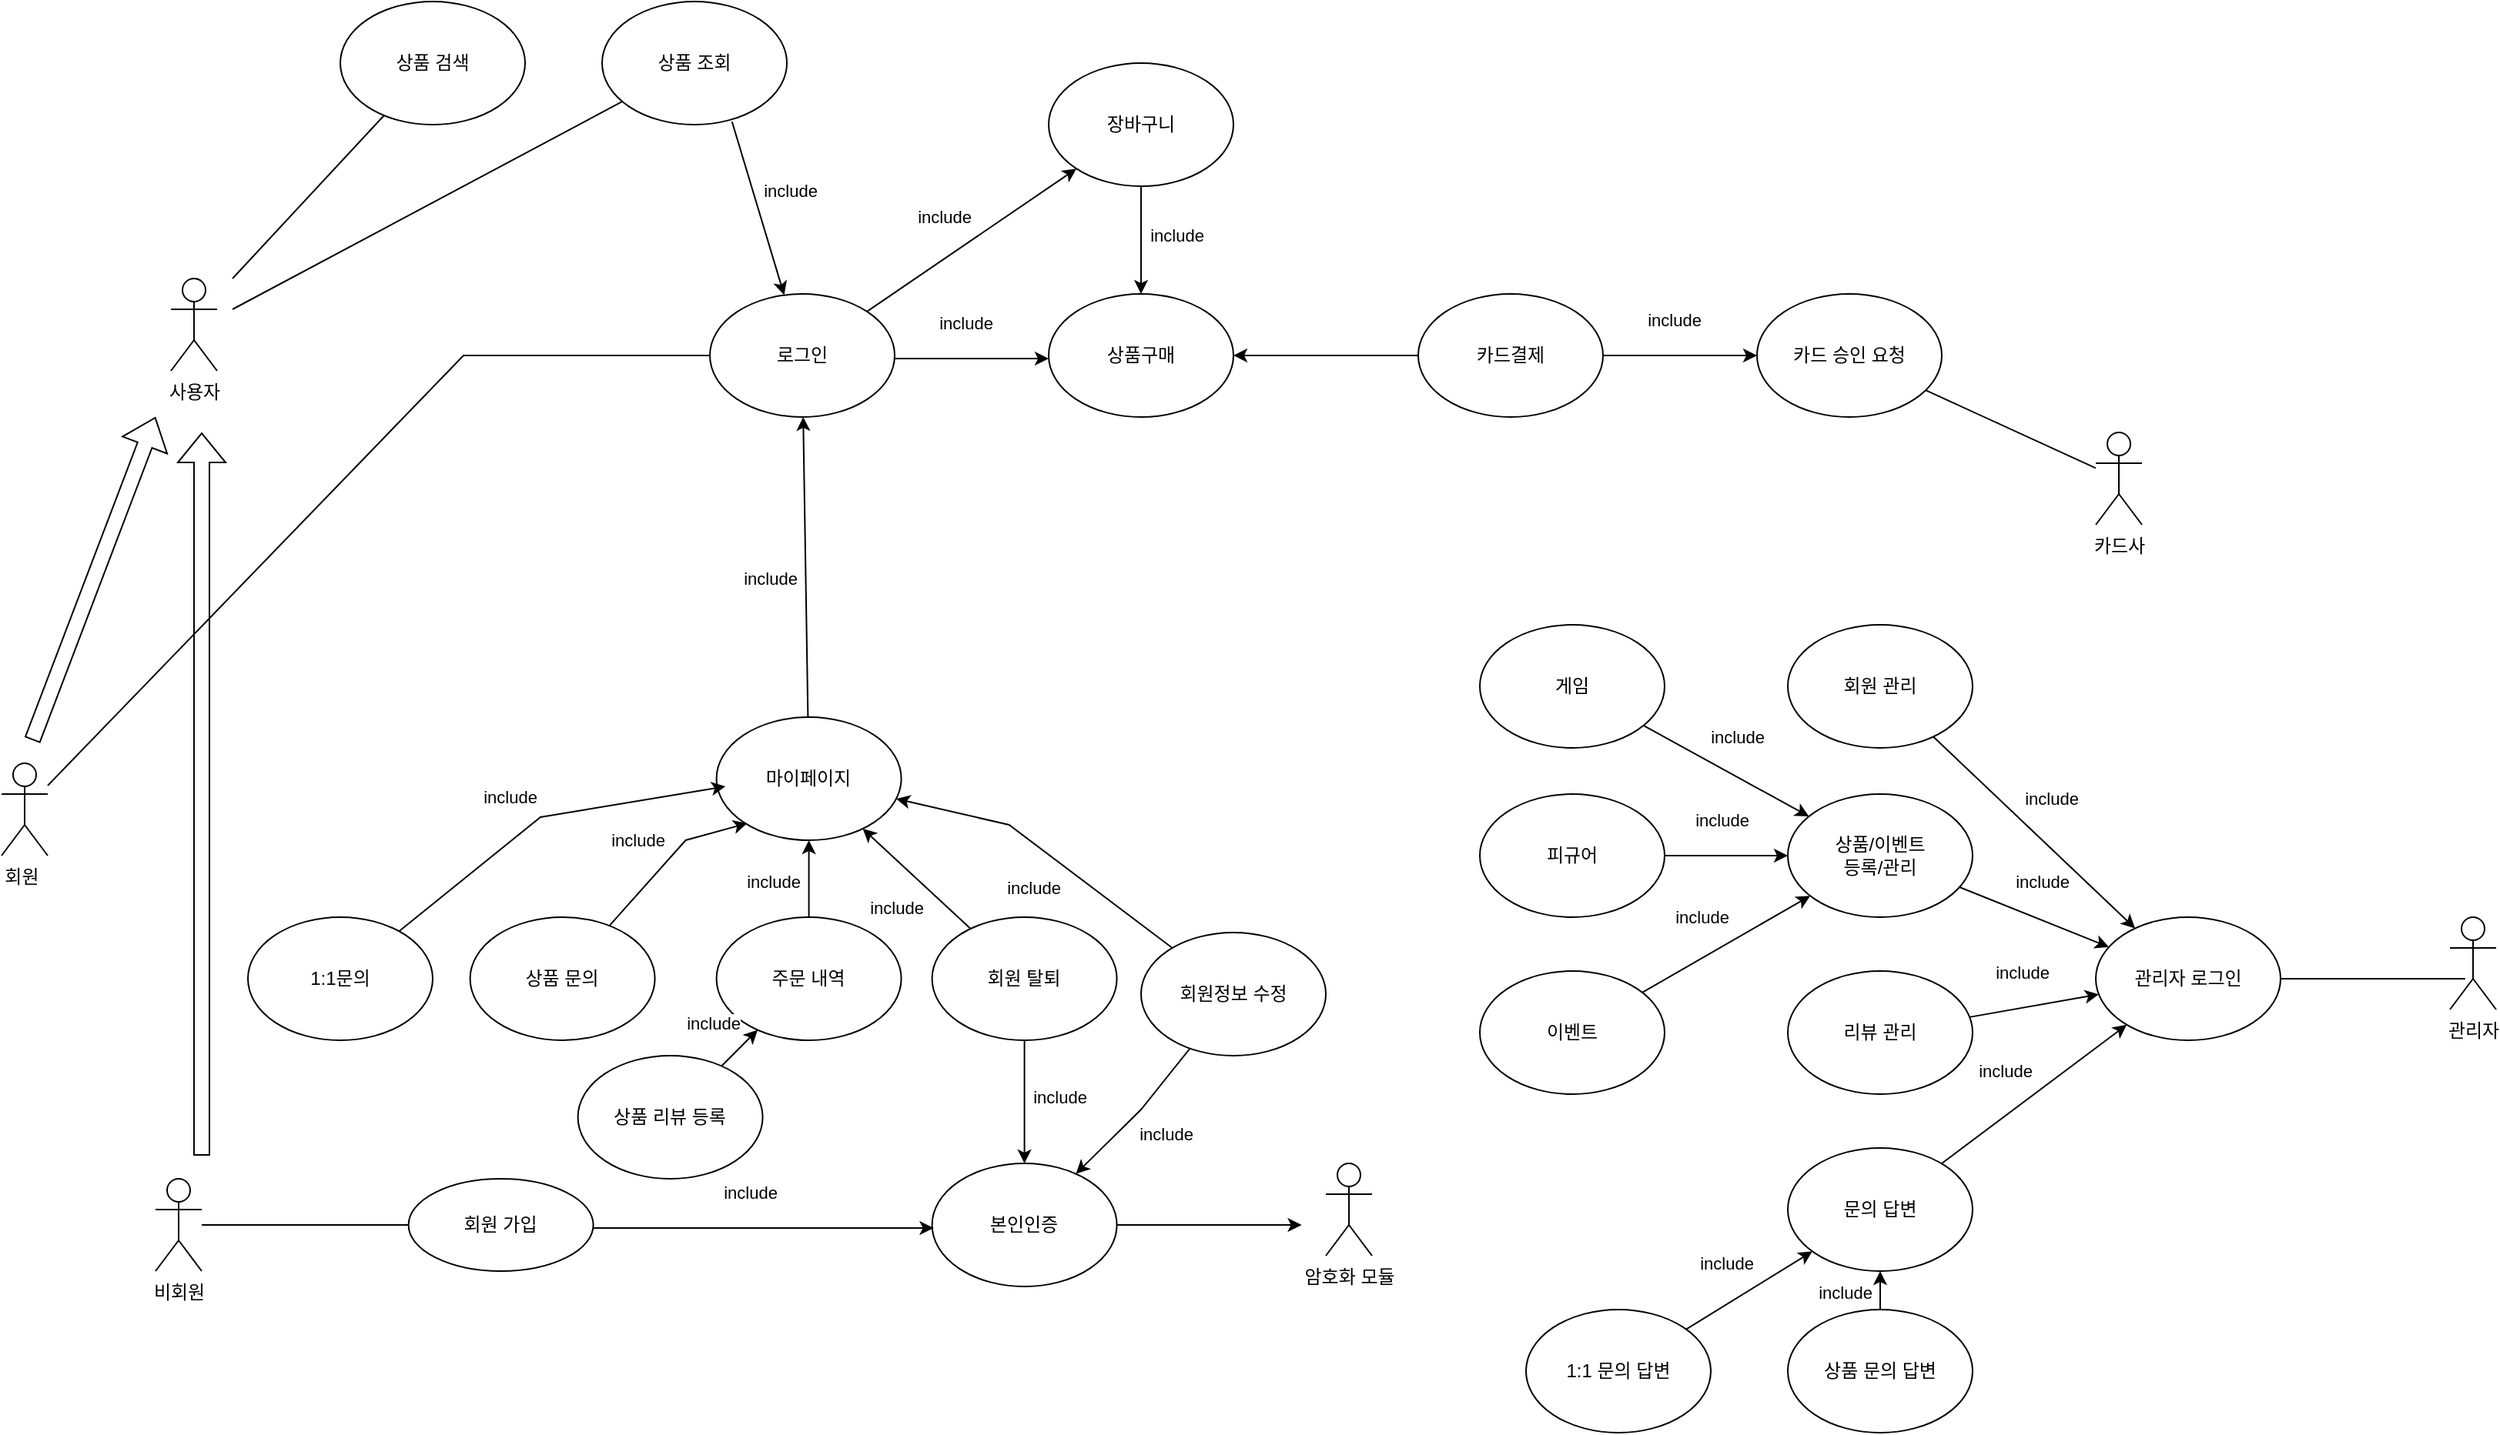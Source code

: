 <mxfile version="21.0.2" type="google"><diagram id="C5RBs43oDa-KdzZeNtuy" name="Page-1"><mxGraphModel dx="2967" dy="1780" grid="1" gridSize="10" guides="1" tooltips="1" connect="0" arrows="1" fold="1" page="1" pageScale="1" pageWidth="827" pageHeight="1169" math="0" shadow="0"><root><mxCell id="WIyWlLk6GJQsqaUBKTNV-0"/><mxCell id="WIyWlLk6GJQsqaUBKTNV-1" parent="WIyWlLk6GJQsqaUBKTNV-0"/><mxCell id="xvinpMjX-vXNM6bWafkW-1" value="사용자&lt;br&gt;" style="shape=umlActor;verticalLabelPosition=bottom;verticalAlign=top;html=1;outlineConnect=0;" vertex="1" parent="WIyWlLk6GJQsqaUBKTNV-1"><mxGeometry x="-100" y="230" width="30" height="60" as="geometry"/></mxCell><mxCell id="xvinpMjX-vXNM6bWafkW-2" value="관리자&lt;br&gt;" style="shape=umlActor;verticalLabelPosition=bottom;verticalAlign=top;html=1;outlineConnect=0;" vertex="1" parent="WIyWlLk6GJQsqaUBKTNV-1"><mxGeometry x="1380" y="645" width="30" height="60" as="geometry"/></mxCell><mxCell id="xvinpMjX-vXNM6bWafkW-3" value="카드사" style="shape=umlActor;verticalLabelPosition=bottom;verticalAlign=top;html=1;outlineConnect=0;" vertex="1" parent="WIyWlLk6GJQsqaUBKTNV-1"><mxGeometry x="1150" y="330" width="30" height="60" as="geometry"/></mxCell><mxCell id="xvinpMjX-vXNM6bWafkW-7" value="암호화 모듈" style="shape=umlActor;verticalLabelPosition=bottom;verticalAlign=top;html=1;outlineConnect=0;" vertex="1" parent="WIyWlLk6GJQsqaUBKTNV-1"><mxGeometry x="650" y="805" width="30" height="60" as="geometry"/></mxCell><mxCell id="xvinpMjX-vXNM6bWafkW-9" value="회원 가입" style="ellipse;whiteSpace=wrap;html=1;" vertex="1" parent="WIyWlLk6GJQsqaUBKTNV-1"><mxGeometry x="54.29" y="815" width="120" height="60" as="geometry"/></mxCell><mxCell id="xvinpMjX-vXNM6bWafkW-39" style="edgeStyle=orthogonalEdgeStyle;rounded=0;orthogonalLoop=1;jettySize=auto;html=1;exitX=1;exitY=0.5;exitDx=0;exitDy=0;" edge="1" parent="WIyWlLk6GJQsqaUBKTNV-1" source="xvinpMjX-vXNM6bWafkW-11"><mxGeometry relative="1" as="geometry"><mxPoint x="634.29" y="845.0" as="targetPoint"/></mxGeometry></mxCell><mxCell id="xvinpMjX-vXNM6bWafkW-11" value="본인인증" style="ellipse;whiteSpace=wrap;html=1;" vertex="1" parent="WIyWlLk6GJQsqaUBKTNV-1"><mxGeometry x="394.29" y="805" width="120" height="80" as="geometry"/></mxCell><mxCell id="xvinpMjX-vXNM6bWafkW-19" value="마이페이지" style="ellipse;whiteSpace=wrap;html=1;" vertex="1" parent="WIyWlLk6GJQsqaUBKTNV-1"><mxGeometry x="254.29" y="515" width="120" height="80" as="geometry"/></mxCell><mxCell id="xvinpMjX-vXNM6bWafkW-25" value="회원&lt;span style=&quot;white-space: pre;&quot;&gt;&#9;&lt;/span&gt;" style="shape=umlActor;verticalLabelPosition=bottom;verticalAlign=top;html=1;outlineConnect=0;" vertex="1" parent="WIyWlLk6GJQsqaUBKTNV-1"><mxGeometry x="-210" y="545" width="30" height="60" as="geometry"/></mxCell><mxCell id="xvinpMjX-vXNM6bWafkW-26" value="비회원" style="shape=umlActor;verticalLabelPosition=bottom;verticalAlign=top;html=1;outlineConnect=0;" vertex="1" parent="WIyWlLk6GJQsqaUBKTNV-1"><mxGeometry x="-110" y="815" width="30" height="60" as="geometry"/></mxCell><mxCell id="xvinpMjX-vXNM6bWafkW-28" value="" style="shape=flexArrow;endArrow=classic;html=1;rounded=0;" edge="1" parent="WIyWlLk6GJQsqaUBKTNV-1"><mxGeometry width="50" height="50" relative="1" as="geometry"><mxPoint x="-190" y="530" as="sourcePoint"/><mxPoint x="-110" y="320" as="targetPoint"/></mxGeometry></mxCell><mxCell id="xvinpMjX-vXNM6bWafkW-30" value="상품 검색" style="ellipse;whiteSpace=wrap;html=1;" vertex="1" parent="WIyWlLk6GJQsqaUBKTNV-1"><mxGeometry x="10" y="50" width="120" height="80" as="geometry"/></mxCell><mxCell id="xvinpMjX-vXNM6bWafkW-31" value="상품 조회" style="ellipse;whiteSpace=wrap;html=1;" vertex="1" parent="WIyWlLk6GJQsqaUBKTNV-1"><mxGeometry x="180" y="50" width="120" height="80" as="geometry"/></mxCell><mxCell id="xvinpMjX-vXNM6bWafkW-32" value="" style="endArrow=none;html=1;rounded=0;" edge="1" parent="WIyWlLk6GJQsqaUBKTNV-1" target="xvinpMjX-vXNM6bWafkW-30"><mxGeometry width="50" height="50" relative="1" as="geometry"><mxPoint x="-60" y="230" as="sourcePoint"/><mxPoint x="-10" y="210" as="targetPoint"/></mxGeometry></mxCell><mxCell id="xvinpMjX-vXNM6bWafkW-33" value="" style="endArrow=none;html=1;rounded=0;" edge="1" parent="WIyWlLk6GJQsqaUBKTNV-1" target="xvinpMjX-vXNM6bWafkW-31"><mxGeometry width="50" height="50" relative="1" as="geometry"><mxPoint x="-60" y="250" as="sourcePoint"/><mxPoint x="235" y="270" as="targetPoint"/></mxGeometry></mxCell><mxCell id="xvinpMjX-vXNM6bWafkW-34" value="로그인" style="ellipse;whiteSpace=wrap;html=1;" vertex="1" parent="WIyWlLk6GJQsqaUBKTNV-1"><mxGeometry x="250" y="240" width="120" height="80" as="geometry"/></mxCell><mxCell id="xvinpMjX-vXNM6bWafkW-37" value="" style="endArrow=none;html=1;rounded=0;entryX=0;entryY=0.5;entryDx=0;entryDy=0;" edge="1" parent="WIyWlLk6GJQsqaUBKTNV-1" source="xvinpMjX-vXNM6bWafkW-26" target="xvinpMjX-vXNM6bWafkW-9"><mxGeometry width="50" height="50" relative="1" as="geometry"><mxPoint x="-70" y="845" as="sourcePoint"/><mxPoint x="-10" y="805" as="targetPoint"/></mxGeometry></mxCell><mxCell id="xvinpMjX-vXNM6bWafkW-40" value="" style="endArrow=none;html=1;rounded=0;" edge="1" parent="WIyWlLk6GJQsqaUBKTNV-1" source="xvinpMjX-vXNM6bWafkW-25" target="xvinpMjX-vXNM6bWafkW-34"><mxGeometry width="50" height="50" relative="1" as="geometry"><mxPoint x="-150" y="430" as="sourcePoint"/><mxPoint x="-100" y="380" as="targetPoint"/><Array as="points"><mxPoint x="90" y="280"/></Array></mxGeometry></mxCell><mxCell id="xvinpMjX-vXNM6bWafkW-41" value="" style="shape=flexArrow;endArrow=classic;html=1;rounded=0;" edge="1" parent="WIyWlLk6GJQsqaUBKTNV-1"><mxGeometry width="50" height="50" relative="1" as="geometry"><mxPoint x="-80" y="800" as="sourcePoint"/><mxPoint x="-80" y="330" as="targetPoint"/></mxGeometry></mxCell><mxCell id="xvinpMjX-vXNM6bWafkW-54" value="상품구매" style="ellipse;whiteSpace=wrap;html=1;" vertex="1" parent="WIyWlLk6GJQsqaUBKTNV-1"><mxGeometry x="470" y="240" width="120" height="80" as="geometry"/></mxCell><mxCell id="xvinpMjX-vXNM6bWafkW-58" value="include" style="endArrow=classic;html=1;rounded=0;" edge="1" parent="WIyWlLk6GJQsqaUBKTNV-1" source="xvinpMjX-vXNM6bWafkW-19" target="xvinpMjX-vXNM6bWafkW-34"><mxGeometry x="-0.079" y="23" width="50" height="50" relative="1" as="geometry"><mxPoint x="190" y="380" as="sourcePoint"/><mxPoint x="240" y="330" as="targetPoint"/><mxPoint as="offset"/></mxGeometry></mxCell><mxCell id="xvinpMjX-vXNM6bWafkW-59" value="include" style="endArrow=classic;html=1;rounded=0;" edge="1" parent="WIyWlLk6GJQsqaUBKTNV-1"><mxGeometry x="-0.079" y="23" width="50" height="50" relative="1" as="geometry"><mxPoint x="370" y="282" as="sourcePoint"/><mxPoint x="470" y="282" as="targetPoint"/><mxPoint as="offset"/></mxGeometry></mxCell><mxCell id="xvinpMjX-vXNM6bWafkW-60" value="include" style="endArrow=classic;html=1;rounded=0;entryX=0.008;entryY=0.525;entryDx=0;entryDy=0;entryPerimeter=0;" edge="1" parent="WIyWlLk6GJQsqaUBKTNV-1" target="xvinpMjX-vXNM6bWafkW-11"><mxGeometry x="-0.079" y="23" width="50" height="50" relative="1" as="geometry"><mxPoint x="174.29" y="847" as="sourcePoint"/><mxPoint x="252.29" y="775" as="targetPoint"/><mxPoint as="offset"/></mxGeometry></mxCell><mxCell id="xvinpMjX-vXNM6bWafkW-61" value="회원정보 수정" style="ellipse;whiteSpace=wrap;html=1;" vertex="1" parent="WIyWlLk6GJQsqaUBKTNV-1"><mxGeometry x="530" y="655" width="120" height="80" as="geometry"/></mxCell><mxCell id="xvinpMjX-vXNM6bWafkW-62" value="상품 문의" style="ellipse;whiteSpace=wrap;html=1;" vertex="1" parent="WIyWlLk6GJQsqaUBKTNV-1"><mxGeometry x="94.29" y="645" width="120" height="80" as="geometry"/></mxCell><mxCell id="xvinpMjX-vXNM6bWafkW-63" value="주문 내역" style="ellipse;whiteSpace=wrap;html=1;" vertex="1" parent="WIyWlLk6GJQsqaUBKTNV-1"><mxGeometry x="254.29" y="645" width="120" height="80" as="geometry"/></mxCell><mxCell id="xvinpMjX-vXNM6bWafkW-64" value="회원 탈퇴" style="ellipse;whiteSpace=wrap;html=1;" vertex="1" parent="WIyWlLk6GJQsqaUBKTNV-1"><mxGeometry x="394.29" y="645" width="120" height="80" as="geometry"/></mxCell><mxCell id="xvinpMjX-vXNM6bWafkW-65" value="1:1문의" style="ellipse;whiteSpace=wrap;html=1;" vertex="1" parent="WIyWlLk6GJQsqaUBKTNV-1"><mxGeometry x="-50" y="645" width="120" height="80" as="geometry"/></mxCell><mxCell id="xvinpMjX-vXNM6bWafkW-67" value="include" style="endArrow=classic;html=1;rounded=0;" edge="1" parent="WIyWlLk6GJQsqaUBKTNV-1" source="xvinpMjX-vXNM6bWafkW-62"><mxGeometry x="-0.079" y="23" width="50" height="50" relative="1" as="geometry"><mxPoint x="144.29" y="625" as="sourcePoint"/><mxPoint x="274.29" y="584" as="targetPoint"/><mxPoint as="offset"/><Array as="points"><mxPoint x="234.29" y="595"/><mxPoint x="274.29" y="584"/></Array></mxGeometry></mxCell><mxCell id="xvinpMjX-vXNM6bWafkW-68" value="include" style="endArrow=classic;html=1;rounded=0;" edge="1" parent="WIyWlLk6GJQsqaUBKTNV-1" source="xvinpMjX-vXNM6bWafkW-63" target="xvinpMjX-vXNM6bWafkW-19"><mxGeometry x="-0.079" y="23" width="50" height="50" relative="1" as="geometry"><mxPoint x="384.29" y="622" as="sourcePoint"/><mxPoint x="473.29" y="555" as="targetPoint"/><mxPoint as="offset"/><Array as="points"/></mxGeometry></mxCell><mxCell id="xvinpMjX-vXNM6bWafkW-69" value="include" style="endArrow=classic;html=1;rounded=0;" edge="1" parent="WIyWlLk6GJQsqaUBKTNV-1" source="xvinpMjX-vXNM6bWafkW-64" target="xvinpMjX-vXNM6bWafkW-19"><mxGeometry x="-0.079" y="23" width="50" height="50" relative="1" as="geometry"><mxPoint x="444.29" y="645" as="sourcePoint"/><mxPoint x="504.29" y="589" as="targetPoint"/><mxPoint as="offset"/><Array as="points"/></mxGeometry></mxCell><mxCell id="xvinpMjX-vXNM6bWafkW-70" value="include" style="endArrow=classic;html=1;rounded=0;" edge="1" parent="WIyWlLk6GJQsqaUBKTNV-1" source="xvinpMjX-vXNM6bWafkW-61" target="xvinpMjX-vXNM6bWafkW-19"><mxGeometry x="-0.079" y="23" width="50" height="50" relative="1" as="geometry"><mxPoint x="551.864" y="656.716" as="sourcePoint"/><mxPoint x="664.29" y="565" as="targetPoint"/><mxPoint as="offset"/><Array as="points"><mxPoint x="444.29" y="585"/></Array></mxGeometry></mxCell><mxCell id="xvinpMjX-vXNM6bWafkW-71" value="장바구니" style="ellipse;whiteSpace=wrap;html=1;" vertex="1" parent="WIyWlLk6GJQsqaUBKTNV-1"><mxGeometry x="470" y="90" width="120" height="80" as="geometry"/></mxCell><mxCell id="xvinpMjX-vXNM6bWafkW-72" value="include" style="endArrow=classic;html=1;rounded=0;" edge="1" parent="WIyWlLk6GJQsqaUBKTNV-1" source="xvinpMjX-vXNM6bWafkW-34" target="xvinpMjX-vXNM6bWafkW-71"><mxGeometry x="-0.079" y="23" width="50" height="50" relative="1" as="geometry"><mxPoint x="363" y="230" as="sourcePoint"/><mxPoint x="463" y="230" as="targetPoint"/><mxPoint as="offset"/></mxGeometry></mxCell><mxCell id="xvinpMjX-vXNM6bWafkW-73" value="include" style="endArrow=classic;html=1;rounded=0;" edge="1" parent="WIyWlLk6GJQsqaUBKTNV-1" source="xvinpMjX-vXNM6bWafkW-71" target="xvinpMjX-vXNM6bWafkW-54"><mxGeometry x="-0.079" y="23" width="50" height="50" relative="1" as="geometry"><mxPoint x="640" y="240" as="sourcePoint"/><mxPoint x="776" y="148" as="targetPoint"/><mxPoint as="offset"/></mxGeometry></mxCell><mxCell id="xvinpMjX-vXNM6bWafkW-74" value="카드결제" style="ellipse;whiteSpace=wrap;html=1;" vertex="1" parent="WIyWlLk6GJQsqaUBKTNV-1"><mxGeometry x="710" y="240" width="120" height="80" as="geometry"/></mxCell><mxCell id="xvinpMjX-vXNM6bWafkW-75" value="" style="endArrow=classic;html=1;rounded=0;" edge="1" parent="WIyWlLk6GJQsqaUBKTNV-1" source="xvinpMjX-vXNM6bWafkW-74" target="xvinpMjX-vXNM6bWafkW-54"><mxGeometry width="50" height="50" relative="1" as="geometry"><mxPoint x="640" y="300" as="sourcePoint"/><mxPoint x="690" y="250" as="targetPoint"/></mxGeometry></mxCell><mxCell id="xvinpMjX-vXNM6bWafkW-76" value="카드 승인 요청" style="ellipse;whiteSpace=wrap;html=1;" vertex="1" parent="WIyWlLk6GJQsqaUBKTNV-1"><mxGeometry x="930" y="240" width="120" height="80" as="geometry"/></mxCell><mxCell id="xvinpMjX-vXNM6bWafkW-77" value="include" style="endArrow=classic;html=1;rounded=0;" edge="1" parent="WIyWlLk6GJQsqaUBKTNV-1" source="xvinpMjX-vXNM6bWafkW-74" target="xvinpMjX-vXNM6bWafkW-76"><mxGeometry x="-0.079" y="23" width="50" height="50" relative="1" as="geometry"><mxPoint x="860" y="150" as="sourcePoint"/><mxPoint x="950" y="180" as="targetPoint"/><mxPoint as="offset"/><Array as="points"/></mxGeometry></mxCell><mxCell id="xvinpMjX-vXNM6bWafkW-78" value="" style="endArrow=none;html=1;rounded=0;" edge="1" parent="WIyWlLk6GJQsqaUBKTNV-1" source="xvinpMjX-vXNM6bWafkW-76" target="xvinpMjX-vXNM6bWafkW-3"><mxGeometry width="50" height="50" relative="1" as="geometry"><mxPoint x="1000" y="350" as="sourcePoint"/><mxPoint x="1170" y="360" as="targetPoint"/><Array as="points"/></mxGeometry></mxCell><mxCell id="xvinpMjX-vXNM6bWafkW-79" value="include" style="endArrow=classic;html=1;rounded=0;exitX=0.703;exitY=0.975;exitDx=0;exitDy=0;exitPerimeter=0;" edge="1" parent="WIyWlLk6GJQsqaUBKTNV-1" source="xvinpMjX-vXNM6bWafkW-31" target="xvinpMjX-vXNM6bWafkW-34"><mxGeometry x="-0.079" y="23" width="50" height="50" relative="1" as="geometry"><mxPoint x="368.33" y="80" as="sourcePoint"/><mxPoint x="368.33" y="150" as="targetPoint"/><mxPoint as="offset"/></mxGeometry></mxCell><mxCell id="xvinpMjX-vXNM6bWafkW-80" value="상품 리뷰 등록" style="ellipse;whiteSpace=wrap;html=1;" vertex="1" parent="WIyWlLk6GJQsqaUBKTNV-1"><mxGeometry x="164.29" y="735" width="120" height="80" as="geometry"/></mxCell><mxCell id="xvinpMjX-vXNM6bWafkW-81" value="include" style="endArrow=classic;html=1;rounded=0;" edge="1" parent="WIyWlLk6GJQsqaUBKTNV-1" source="xvinpMjX-vXNM6bWafkW-80" target="xvinpMjX-vXNM6bWafkW-63"><mxGeometry x="-0.079" y="23" width="50" height="50" relative="1" as="geometry"><mxPoint x="313.46" y="755" as="sourcePoint"/><mxPoint x="313.46" y="825" as="targetPoint"/><mxPoint as="offset"/></mxGeometry></mxCell><mxCell id="xvinpMjX-vXNM6bWafkW-82" value="관리자 로그인" style="ellipse;whiteSpace=wrap;html=1;" vertex="1" parent="WIyWlLk6GJQsqaUBKTNV-1"><mxGeometry x="1150" y="645" width="120" height="80" as="geometry"/></mxCell><mxCell id="xvinpMjX-vXNM6bWafkW-83" value="" style="endArrow=none;html=1;rounded=0;entryX=0.333;entryY=0.667;entryDx=0;entryDy=0;entryPerimeter=0;" edge="1" parent="WIyWlLk6GJQsqaUBKTNV-1" source="xvinpMjX-vXNM6bWafkW-82" target="xvinpMjX-vXNM6bWafkW-2"><mxGeometry width="50" height="50" relative="1" as="geometry"><mxPoint x="1280" y="685" as="sourcePoint"/><mxPoint x="1330" y="635" as="targetPoint"/></mxGeometry></mxCell><mxCell id="xvinpMjX-vXNM6bWafkW-84" value="회원 관리" style="ellipse;whiteSpace=wrap;html=1;" vertex="1" parent="WIyWlLk6GJQsqaUBKTNV-1"><mxGeometry x="950" y="455" width="120" height="80" as="geometry"/></mxCell><mxCell id="xvinpMjX-vXNM6bWafkW-85" value="상품/이벤트 &lt;br&gt;등록/관리" style="ellipse;whiteSpace=wrap;html=1;" vertex="1" parent="WIyWlLk6GJQsqaUBKTNV-1"><mxGeometry x="950" y="565" width="120" height="80" as="geometry"/></mxCell><mxCell id="xvinpMjX-vXNM6bWafkW-86" value="리뷰 관리" style="ellipse;whiteSpace=wrap;html=1;" vertex="1" parent="WIyWlLk6GJQsqaUBKTNV-1"><mxGeometry x="950" y="680" width="120" height="80" as="geometry"/></mxCell><mxCell id="xvinpMjX-vXNM6bWafkW-87" value="문의 답변" style="ellipse;whiteSpace=wrap;html=1;" vertex="1" parent="WIyWlLk6GJQsqaUBKTNV-1"><mxGeometry x="950" y="795" width="120" height="80" as="geometry"/></mxCell><mxCell id="xvinpMjX-vXNM6bWafkW-88" value="include" style="endArrow=classic;html=1;rounded=0;" edge="1" parent="WIyWlLk6GJQsqaUBKTNV-1" source="xvinpMjX-vXNM6bWafkW-84" target="xvinpMjX-vXNM6bWafkW-82"><mxGeometry x="-0.079" y="23" width="50" height="50" relative="1" as="geometry"><mxPoint x="1120" y="494.17" as="sourcePoint"/><mxPoint x="1220" y="494.17" as="targetPoint"/><mxPoint as="offset"/><Array as="points"/></mxGeometry></mxCell><mxCell id="xvinpMjX-vXNM6bWafkW-89" value="include" style="endArrow=classic;html=1;rounded=0;" edge="1" parent="WIyWlLk6GJQsqaUBKTNV-1" source="xvinpMjX-vXNM6bWafkW-87" target="xvinpMjX-vXNM6bWafkW-82"><mxGeometry x="-0.079" y="23" width="50" height="50" relative="1" as="geometry"><mxPoint x="1140" y="815" as="sourcePoint"/><mxPoint x="1248" y="937" as="targetPoint"/><mxPoint as="offset"/><Array as="points"/></mxGeometry></mxCell><mxCell id="xvinpMjX-vXNM6bWafkW-90" value="include" style="endArrow=classic;html=1;rounded=0;" edge="1" parent="WIyWlLk6GJQsqaUBKTNV-1" source="xvinpMjX-vXNM6bWafkW-85" target="xvinpMjX-vXNM6bWafkW-82"><mxGeometry x="-0.079" y="23" width="50" height="50" relative="1" as="geometry"><mxPoint x="1100" y="455" as="sourcePoint"/><mxPoint x="1238" y="581" as="targetPoint"/><mxPoint as="offset"/><Array as="points"/></mxGeometry></mxCell><mxCell id="xvinpMjX-vXNM6bWafkW-91" value="include" style="endArrow=classic;html=1;rounded=0;" edge="1" parent="WIyWlLk6GJQsqaUBKTNV-1" source="xvinpMjX-vXNM6bWafkW-86" target="xvinpMjX-vXNM6bWafkW-82"><mxGeometry x="-0.079" y="23" width="50" height="50" relative="1" as="geometry"><mxPoint x="1050" y="677" as="sourcePoint"/><mxPoint x="1154" y="715" as="targetPoint"/><mxPoint as="offset"/><Array as="points"/></mxGeometry></mxCell><mxCell id="xvinpMjX-vXNM6bWafkW-92" value="include" style="endArrow=classic;html=1;rounded=0;entryX=0.048;entryY=0.563;entryDx=0;entryDy=0;entryPerimeter=0;" edge="1" parent="WIyWlLk6GJQsqaUBKTNV-1" source="xvinpMjX-vXNM6bWafkW-65" target="xvinpMjX-vXNM6bWafkW-19"><mxGeometry x="-0.079" y="23" width="50" height="50" relative="1" as="geometry"><mxPoint x="40.71" y="632" as="sourcePoint"/><mxPoint x="130.0" y="565" as="targetPoint"/><mxPoint as="offset"/><Array as="points"><mxPoint x="140" y="580"/></Array></mxGeometry></mxCell><mxCell id="xvinpMjX-vXNM6bWafkW-93" value="include" style="endArrow=classic;html=1;rounded=0;" edge="1" parent="WIyWlLk6GJQsqaUBKTNV-1" source="xvinpMjX-vXNM6bWafkW-61" target="xvinpMjX-vXNM6bWafkW-11"><mxGeometry x="-0.079" y="23" width="50" height="50" relative="1" as="geometry"><mxPoint x="830" y="760" as="sourcePoint"/><mxPoint x="651" y="663" as="targetPoint"/><mxPoint as="offset"/><Array as="points"><mxPoint x="530" y="770"/></Array></mxGeometry></mxCell><mxCell id="xvinpMjX-vXNM6bWafkW-94" value="include" style="endArrow=classic;html=1;rounded=0;" edge="1" parent="WIyWlLk6GJQsqaUBKTNV-1" source="xvinpMjX-vXNM6bWafkW-64" target="xvinpMjX-vXNM6bWafkW-11"><mxGeometry x="-0.079" y="23" width="50" height="50" relative="1" as="geometry"><mxPoint x="504.29" y="712" as="sourcePoint"/><mxPoint x="417.29" y="795" as="targetPoint"/><mxPoint as="offset"/><Array as="points"/></mxGeometry></mxCell><mxCell id="xvinpMjX-vXNM6bWafkW-95" value="게임" style="ellipse;whiteSpace=wrap;html=1;" vertex="1" parent="WIyWlLk6GJQsqaUBKTNV-1"><mxGeometry x="750" y="455" width="120" height="80" as="geometry"/></mxCell><mxCell id="xvinpMjX-vXNM6bWafkW-96" value="피규어" style="ellipse;whiteSpace=wrap;html=1;" vertex="1" parent="WIyWlLk6GJQsqaUBKTNV-1"><mxGeometry x="750" y="565" width="120" height="80" as="geometry"/></mxCell><mxCell id="xvinpMjX-vXNM6bWafkW-97" value="이벤트" style="ellipse;whiteSpace=wrap;html=1;" vertex="1" parent="WIyWlLk6GJQsqaUBKTNV-1"><mxGeometry x="750" y="680" width="120" height="80" as="geometry"/></mxCell><mxCell id="xvinpMjX-vXNM6bWafkW-98" value="include" style="endArrow=classic;html=1;rounded=0;" edge="1" parent="WIyWlLk6GJQsqaUBKTNV-1" source="xvinpMjX-vXNM6bWafkW-95" target="xvinpMjX-vXNM6bWafkW-85"><mxGeometry x="-0.079" y="23" width="50" height="50" relative="1" as="geometry"><mxPoint x="860" y="523" as="sourcePoint"/><mxPoint x="991" y="647" as="targetPoint"/><mxPoint as="offset"/><Array as="points"/></mxGeometry></mxCell><mxCell id="xvinpMjX-vXNM6bWafkW-99" value="include" style="endArrow=classic;html=1;rounded=0;" edge="1" parent="WIyWlLk6GJQsqaUBKTNV-1" source="xvinpMjX-vXNM6bWafkW-96" target="xvinpMjX-vXNM6bWafkW-85"><mxGeometry x="-0.079" y="23" width="50" height="50" relative="1" as="geometry"><mxPoint x="870" y="595" as="sourcePoint"/><mxPoint x="978" y="655" as="targetPoint"/><mxPoint as="offset"/><Array as="points"/></mxGeometry></mxCell><mxCell id="xvinpMjX-vXNM6bWafkW-100" value="include" style="endArrow=classic;html=1;rounded=0;" edge="1" parent="WIyWlLk6GJQsqaUBKTNV-1" source="xvinpMjX-vXNM6bWafkW-97" target="xvinpMjX-vXNM6bWafkW-85"><mxGeometry x="-0.079" y="23" width="50" height="50" relative="1" as="geometry"><mxPoint x="880" y="670" as="sourcePoint"/><mxPoint x="960" y="670" as="targetPoint"/><mxPoint as="offset"/><Array as="points"/></mxGeometry></mxCell><mxCell id="xvinpMjX-vXNM6bWafkW-101" value="1:1 문의 답변" style="ellipse;whiteSpace=wrap;html=1;" vertex="1" parent="WIyWlLk6GJQsqaUBKTNV-1"><mxGeometry x="780" y="900" width="120" height="80" as="geometry"/></mxCell><mxCell id="xvinpMjX-vXNM6bWafkW-102" value="상품 문의 답변" style="ellipse;whiteSpace=wrap;html=1;" vertex="1" parent="WIyWlLk6GJQsqaUBKTNV-1"><mxGeometry x="950" y="900" width="120" height="80" as="geometry"/></mxCell><mxCell id="xvinpMjX-vXNM6bWafkW-103" value="include" style="endArrow=classic;html=1;rounded=0;" edge="1" parent="WIyWlLk6GJQsqaUBKTNV-1" source="xvinpMjX-vXNM6bWafkW-101" target="xvinpMjX-vXNM6bWafkW-87"><mxGeometry x="-0.079" y="23" width="50" height="50" relative="1" as="geometry"><mxPoint x="860" y="868" as="sourcePoint"/><mxPoint x="970" y="805" as="targetPoint"/><mxPoint as="offset"/><Array as="points"/></mxGeometry></mxCell><mxCell id="xvinpMjX-vXNM6bWafkW-104" value="include" style="endArrow=classic;html=1;rounded=0;" edge="1" parent="WIyWlLk6GJQsqaUBKTNV-1" source="xvinpMjX-vXNM6bWafkW-102" target="xvinpMjX-vXNM6bWafkW-87"><mxGeometry x="-0.079" y="23" width="50" height="50" relative="1" as="geometry"><mxPoint x="1050" y="916" as="sourcePoint"/><mxPoint x="1132" y="865" as="targetPoint"/><mxPoint as="offset"/><Array as="points"/></mxGeometry></mxCell></root></mxGraphModel></diagram></mxfile>